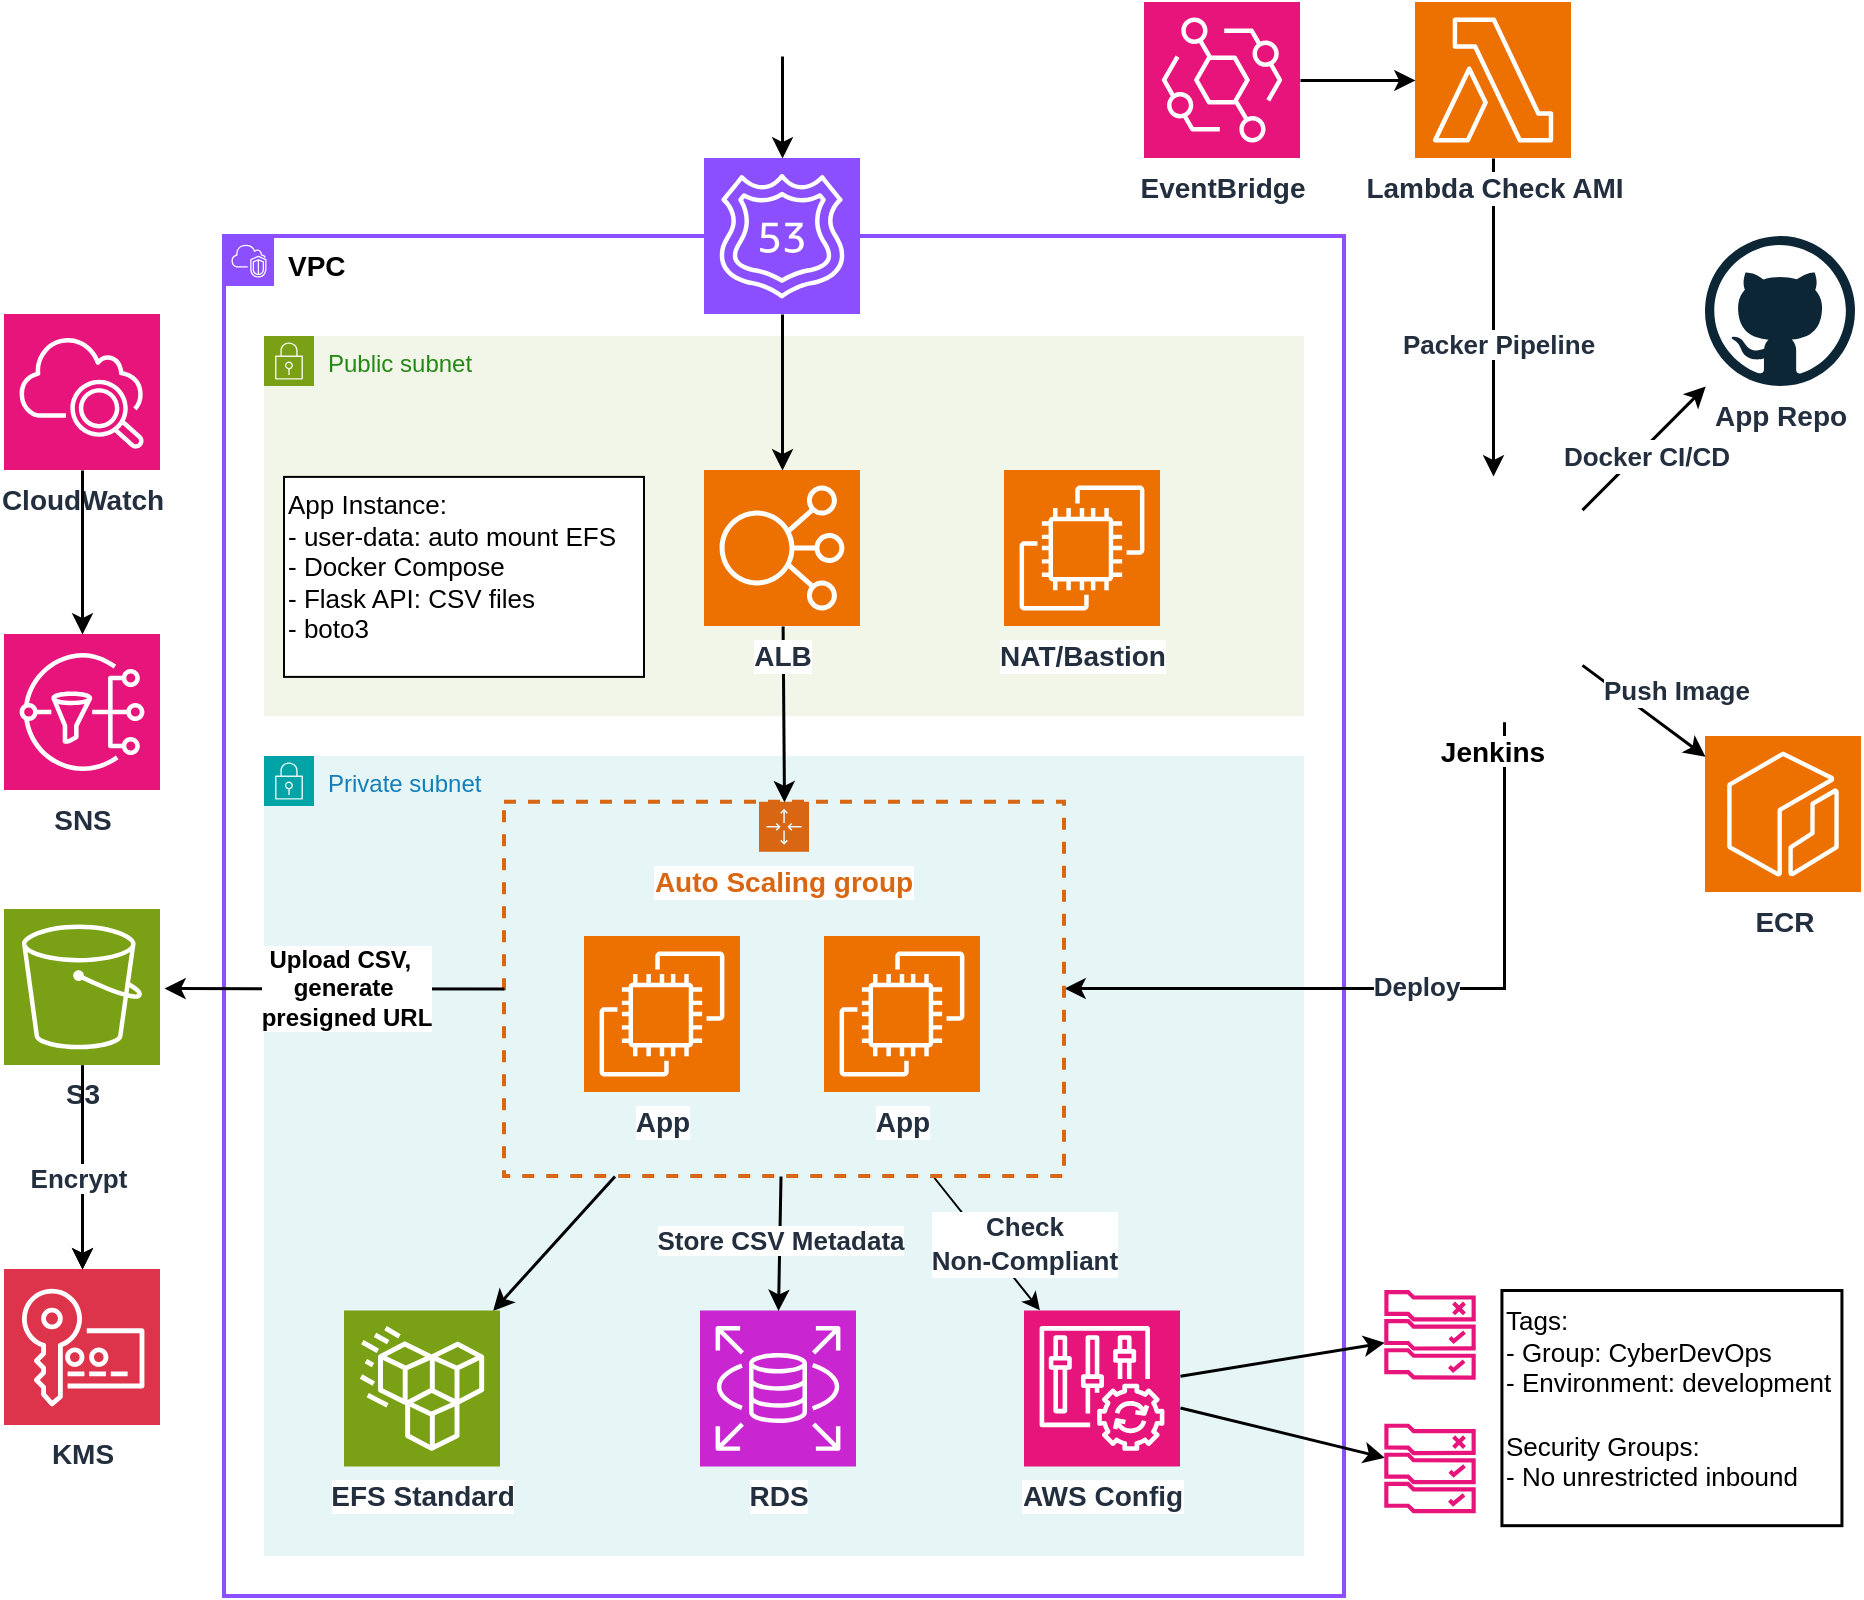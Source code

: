<mxfile pages="2">
    <diagram id="Ht1M8jgEwFfnCIfOTk4-" name="Overall">
        <mxGraphModel dx="1252" dy="995" grid="1" gridSize="10" guides="1" tooltips="1" connect="1" arrows="1" fold="1" page="1" pageScale="1" pageWidth="1169" pageHeight="827" background="none" math="0" shadow="0">
            <root>
                <mxCell id="0"/>
                <mxCell id="1" parent="0"/>
                <mxCell id="mq3SE_XhixBoud5put96-3" value="Public subnet" style="points=[[0,0],[0.25,0],[0.5,0],[0.75,0],[1,0],[1,0.25],[1,0.5],[1,0.75],[1,1],[0.75,1],[0.5,1],[0.25,1],[0,1],[0,0.75],[0,0.5],[0,0.25]];outlineConnect=0;gradientColor=none;html=1;whiteSpace=wrap;fontSize=12;fontStyle=0;container=1;pointerEvents=0;collapsible=0;recursiveResize=0;shape=mxgraph.aws4.group;grIcon=mxgraph.aws4.group_security_group;grStroke=0;strokeColor=#7AA116;fillColor=#F2F6E8;verticalAlign=top;align=left;spacingLeft=30;fontColor=#248814;dashed=0;" parent="1" vertex="1">
                    <mxGeometry x="220" y="250" width="520" height="190" as="geometry"/>
                </mxCell>
                <mxCell id="mq3SE_XhixBoud5put96-2" value="Private subnet" style="points=[[0,0],[0.25,0],[0.5,0],[0.75,0],[1,0],[1,0.25],[1,0.5],[1,0.75],[1,1],[0.75,1],[0.5,1],[0.25,1],[0,1],[0,0.75],[0,0.5],[0,0.25]];outlineConnect=0;gradientColor=none;html=1;whiteSpace=wrap;fontSize=12;fontStyle=0;container=1;pointerEvents=0;collapsible=0;recursiveResize=0;shape=mxgraph.aws4.group;grIcon=mxgraph.aws4.group_security_group;grStroke=0;strokeColor=#00A4A6;fillColor=#E6F6F7;verticalAlign=top;align=left;spacingLeft=30;fontColor=#147EBA;dashed=0;" parent="1" vertex="1">
                    <mxGeometry x="220" y="460" width="520" height="400" as="geometry"/>
                </mxCell>
                <mxCell id="lPzszU0twEAOWUQWt1GQ-1" value="&lt;font color=&quot;#000000&quot; style=&quot;font-size: 14px;&quot;&gt;&lt;b&gt;VPC&lt;/b&gt;&lt;/font&gt;" style="points=[[0,0],[0.25,0],[0.5,0],[0.75,0],[1,0],[1,0.25],[1,0.5],[1,0.75],[1,1],[0.75,1],[0.5,1],[0.25,1],[0,1],[0,0.75],[0,0.5],[0,0.25]];outlineConnect=0;gradientColor=none;html=1;whiteSpace=wrap;fontSize=12;fontStyle=0;container=0;pointerEvents=0;collapsible=0;recursiveResize=0;shape=mxgraph.aws4.group;grIcon=mxgraph.aws4.group_vpc2;strokeColor=#8C4FFF;fillColor=none;verticalAlign=top;align=left;spacingLeft=30;fontColor=#AAB7B8;dashed=0;strokeWidth=2;" parent="1" vertex="1">
                    <mxGeometry x="200" y="200" width="560" height="680" as="geometry"/>
                </mxCell>
                <mxCell id="lPzszU0twEAOWUQWt1GQ-22" value="&lt;b&gt;&lt;font style=&quot;font-size: 14px;&quot;&gt;CloudWatch&lt;/font&gt;&lt;/b&gt;" style="sketch=0;points=[[0,0,0],[0.25,0,0],[0.5,0,0],[0.75,0,0],[1,0,0],[0,1,0],[0.25,1,0],[0.5,1,0],[0.75,1,0],[1,1,0],[0,0.25,0],[0,0.5,0],[0,0.75,0],[1,0.25,0],[1,0.5,0],[1,0.75,0]];points=[[0,0,0],[0.25,0,0],[0.5,0,0],[0.75,0,0],[1,0,0],[0,1,0],[0.25,1,0],[0.5,1,0],[0.75,1,0],[1,1,0],[0,0.25,0],[0,0.5,0],[0,0.75,0],[1,0.25,0],[1,0.5,0],[1,0.75,0]];outlineConnect=0;fontColor=#232F3E;fillColor=#E7157B;strokeColor=#ffffff;dashed=0;verticalLabelPosition=bottom;verticalAlign=top;align=center;html=1;fontSize=12;fontStyle=0;aspect=fixed;shape=mxgraph.aws4.resourceIcon;resIcon=mxgraph.aws4.cloudwatch_2;fontFamily=Helvetica;" parent="1" vertex="1">
                    <mxGeometry x="90" y="239" width="78" height="78" as="geometry"/>
                </mxCell>
                <mxCell id="Khtyj_BIVU3kx0kz_q9r-6" style="edgeStyle=none;rounded=0;orthogonalLoop=1;jettySize=auto;html=1;strokeColor=default;strokeWidth=1.5;align=center;verticalAlign=middle;fontFamily=Helvetica;fontSize=11;fontColor=default;labelBackgroundColor=default;endArrow=classic;entryX=0.5;entryY=0;entryDx=0;entryDy=0;entryPerimeter=0;" parent="1" source="Khtyj_BIVU3kx0kz_q9r-1" target="Khtyj_BIVU3kx0kz_q9r-11" edge="1">
                    <mxGeometry relative="1" as="geometry">
                        <mxPoint x="479" y="370" as="targetPoint"/>
                    </mxGeometry>
                </mxCell>
                <mxCell id="Khtyj_BIVU3kx0kz_q9r-1" value="" style="sketch=0;points=[[0,0,0],[0.25,0,0],[0.5,0,0],[0.75,0,0],[1,0,0],[0,1,0],[0.25,1,0],[0.5,1,0],[0.75,1,0],[1,1,0],[0,0.25,0],[0,0.5,0],[0,0.75,0],[1,0.25,0],[1,0.5,0],[1,0.75,0]];outlineConnect=0;fontColor=#232F3E;fillColor=#8C4FFF;strokeColor=#ffffff;dashed=0;verticalLabelPosition=bottom;verticalAlign=top;align=center;html=1;fontSize=12;fontStyle=0;aspect=fixed;shape=mxgraph.aws4.resourceIcon;resIcon=mxgraph.aws4.route_53;fontFamily=Helvetica;labelBackgroundColor=default;" parent="1" vertex="1">
                    <mxGeometry x="440" y="161" width="78" height="78" as="geometry"/>
                </mxCell>
                <mxCell id="Khtyj_BIVU3kx0kz_q9r-4" style="edgeStyle=none;rounded=0;orthogonalLoop=1;jettySize=auto;html=1;strokeColor=default;align=center;verticalAlign=middle;fontFamily=Helvetica;fontSize=11;fontColor=default;labelBackgroundColor=default;endArrow=classic;entryX=0.5;entryY=0;entryDx=0;entryDy=0;entryPerimeter=0;strokeWidth=1.5;" parent="1" target="Khtyj_BIVU3kx0kz_q9r-1" edge="1">
                    <mxGeometry relative="1" as="geometry">
                        <mxPoint x="479" y="110" as="sourcePoint"/>
                        <mxPoint x="474" y="100" as="targetPoint"/>
                    </mxGeometry>
                </mxCell>
                <mxCell id="Khtyj_BIVU3kx0kz_q9r-18" style="edgeStyle=none;rounded=0;orthogonalLoop=1;jettySize=auto;html=1;entryX=0.5;entryY=0;entryDx=0;entryDy=0;strokeColor=default;strokeWidth=1.5;align=center;verticalAlign=middle;fontFamily=Helvetica;fontSize=14;fontColor=#232F3E;fontStyle=1;labelBackgroundColor=default;endArrow=classic;" parent="1" source="Khtyj_BIVU3kx0kz_q9r-12" target="Khtyj_BIVU3kx0kz_q9r-9" edge="1">
                    <mxGeometry relative="1" as="geometry"/>
                </mxCell>
                <mxCell id="Khtyj_BIVU3kx0kz_q9r-34" value="&lt;font style=&quot;font-size: 13px;&quot;&gt;Packer Pipeline&lt;/font&gt;" style="edgeLabel;html=1;align=center;verticalAlign=middle;resizable=0;points=[];dashed=0;sketch=0;strokeColor=#ffffff;fontFamily=Helvetica;fontSize=12;fontColor=#232F3E;fontStyle=1;labelBackgroundColor=default;fillColor=#ED7100;" parent="Khtyj_BIVU3kx0kz_q9r-18" connectable="0" vertex="1">
                    <mxGeometry x="0.162" y="2" relative="1" as="geometry">
                        <mxPoint as="offset"/>
                    </mxGeometry>
                </mxCell>
                <mxCell id="Khtyj_BIVU3kx0kz_q9r-12" value="&lt;font style=&quot;font-size: 14px;&quot;&gt;&lt;b&gt;Lambda Check AMI&lt;/b&gt;&lt;/font&gt;" style="sketch=0;points=[[0,0,0],[0.25,0,0],[0.5,0,0],[0.75,0,0],[1,0,0],[0,1,0],[0.25,1,0],[0.5,1,0],[0.75,1,0],[1,1,0],[0,0.25,0],[0,0.5,0],[0,0.75,0],[1,0.25,0],[1,0.5,0],[1,0.75,0]];outlineConnect=0;fontColor=#232F3E;fillColor=#ED7100;strokeColor=#ffffff;dashed=0;verticalLabelPosition=bottom;verticalAlign=top;align=center;html=1;fontSize=12;fontStyle=0;aspect=fixed;shape=mxgraph.aws4.resourceIcon;resIcon=mxgraph.aws4.lambda;fontFamily=Helvetica;labelBackgroundColor=default;" parent="1" vertex="1">
                    <mxGeometry x="795.5" y="83" width="78" height="78" as="geometry"/>
                </mxCell>
                <mxCell id="Khtyj_BIVU3kx0kz_q9r-16" value="&lt;font style=&quot;font-size: 14px;&quot;&gt;&lt;b&gt;EventBridge&lt;/b&gt;&lt;/font&gt;" style="sketch=0;points=[[0,0,0],[0.25,0,0],[0.5,0,0],[0.75,0,0],[1,0,0],[0,1,0],[0.25,1,0],[0.5,1,0],[0.75,1,0],[1,1,0],[0,0.25,0],[0,0.5,0],[0,0.75,0],[1,0.25,0],[1,0.5,0],[1,0.75,0]];outlineConnect=0;fontColor=#232F3E;fillColor=#E7157B;strokeColor=#ffffff;dashed=0;verticalLabelPosition=bottom;verticalAlign=top;align=center;html=1;fontSize=12;fontStyle=0;aspect=fixed;shape=mxgraph.aws4.resourceIcon;resIcon=mxgraph.aws4.eventbridge;fontFamily=Helvetica;labelBackgroundColor=default;" parent="1" vertex="1">
                    <mxGeometry x="660" y="83" width="78" height="78" as="geometry"/>
                </mxCell>
                <mxCell id="Khtyj_BIVU3kx0kz_q9r-17" style="edgeStyle=none;rounded=0;orthogonalLoop=1;jettySize=auto;html=1;entryX=0;entryY=0.5;entryDx=0;entryDy=0;entryPerimeter=0;strokeColor=default;strokeWidth=1.5;align=center;verticalAlign=middle;fontFamily=Helvetica;fontSize=14;fontColor=#232F3E;fontStyle=1;labelBackgroundColor=default;endArrow=classic;" parent="1" source="Khtyj_BIVU3kx0kz_q9r-16" target="Khtyj_BIVU3kx0kz_q9r-12" edge="1">
                    <mxGeometry relative="1" as="geometry"/>
                </mxCell>
                <mxCell id="Khtyj_BIVU3kx0kz_q9r-42" style="edgeStyle=orthogonalEdgeStyle;rounded=0;orthogonalLoop=1;jettySize=auto;html=1;strokeColor=default;strokeWidth=1.5;align=center;verticalAlign=middle;fontFamily=Helvetica;fontSize=14;fontColor=#232F3E;fontStyle=1;labelBackgroundColor=default;endArrow=classic;" parent="1" source="Khtyj_BIVU3kx0kz_q9r-9" target="Khtyj_BIVU3kx0kz_q9r-19" edge="1">
                    <mxGeometry relative="1" as="geometry">
                        <Array as="points">
                            <mxPoint x="840" y="576"/>
                        </Array>
                    </mxGeometry>
                </mxCell>
                <mxCell id="Khtyj_BIVU3kx0kz_q9r-43" value="Deploy" style="edgeLabel;html=1;align=center;verticalAlign=middle;resizable=0;points=[];dashed=0;sketch=0;strokeColor=#ffffff;fontFamily=Helvetica;fontSize=13;fontColor=#232F3E;fontStyle=1;labelBackgroundColor=default;fillColor=#ED7100;" parent="Khtyj_BIVU3kx0kz_q9r-42" connectable="0" vertex="1">
                    <mxGeometry x="-0.199" y="-2" relative="1" as="geometry">
                        <mxPoint x="-36" y="1" as="offset"/>
                    </mxGeometry>
                </mxCell>
                <mxCell id="Khtyj_BIVU3kx0kz_q9r-9" value="Jenkins" style="shape=image;verticalLabelPosition=bottom;labelBackgroundColor=default;verticalAlign=top;aspect=fixed;imageAspect=0;image=https://upload.wikimedia.org/wikipedia/commons/thumb/e/e9/Jenkins_logo.svg/1200px-Jenkins_logo.svg.png;fontSize=14;fontStyle=1" parent="1" vertex="1">
                    <mxGeometry x="790" y="320" width="89" height="122.9" as="geometry"/>
                </mxCell>
                <mxCell id="Khtyj_BIVU3kx0kz_q9r-14" value="&lt;font style=&quot;font-size: 14px;&quot;&gt;&lt;b&gt;ECR&lt;/b&gt;&lt;/font&gt;" style="sketch=0;points=[[0,0,0],[0.25,0,0],[0.5,0,0],[0.75,0,0],[1,0,0],[0,1,0],[0.25,1,0],[0.5,1,0],[0.75,1,0],[1,1,0],[0,0.25,0],[0,0.5,0],[0,0.75,0],[1,0.25,0],[1,0.5,0],[1,0.75,0]];outlineConnect=0;fontColor=#232F3E;fillColor=#ED7100;strokeColor=#ffffff;dashed=0;verticalLabelPosition=bottom;verticalAlign=top;align=center;html=1;fontSize=12;fontStyle=0;aspect=fixed;shape=mxgraph.aws4.resourceIcon;resIcon=mxgraph.aws4.ecr;fontFamily=Helvetica;labelBackgroundColor=default;" parent="1" vertex="1">
                    <mxGeometry x="940.5" y="450.0" width="78" height="78" as="geometry"/>
                </mxCell>
                <mxCell id="Khtyj_BIVU3kx0kz_q9r-15" style="edgeStyle=none;rounded=0;orthogonalLoop=1;jettySize=auto;html=1;strokeColor=default;strokeWidth=1.5;align=center;verticalAlign=middle;fontFamily=Helvetica;fontSize=14;fontColor=#232F3E;fontStyle=1;labelBackgroundColor=default;endArrow=classic;" parent="1" source="Khtyj_BIVU3kx0kz_q9r-9" target="Khtyj_BIVU3kx0kz_q9r-14" edge="1">
                    <mxGeometry relative="1" as="geometry"/>
                </mxCell>
                <mxCell id="Khtyj_BIVU3kx0kz_q9r-41" value="&lt;font style=&quot;font-size: 13px;&quot;&gt;Push Image&lt;/font&gt;" style="edgeLabel;html=1;align=center;verticalAlign=middle;resizable=0;points=[];dashed=0;sketch=0;strokeColor=#ffffff;fontFamily=Helvetica;fontSize=14;fontColor=#232F3E;fontStyle=1;labelBackgroundColor=default;fillColor=#ED7100;" parent="Khtyj_BIVU3kx0kz_q9r-15" connectable="0" vertex="1">
                    <mxGeometry x="-0.451" y="2" relative="1" as="geometry">
                        <mxPoint x="29" y="1" as="offset"/>
                    </mxGeometry>
                </mxCell>
                <mxCell id="Khtyj_BIVU3kx0kz_q9r-36" style="edgeStyle=none;rounded=0;orthogonalLoop=1;jettySize=auto;html=1;strokeColor=default;strokeWidth=1.5;align=center;verticalAlign=middle;fontFamily=Helvetica;fontSize=14;fontColor=#232F3E;fontStyle=1;labelBackgroundColor=default;endArrow=classic;" parent="1" source="Khtyj_BIVU3kx0kz_q9r-19" target="Khtyj_BIVU3kx0kz_q9r-35" edge="1">
                    <mxGeometry relative="1" as="geometry"/>
                </mxCell>
                <mxCell id="muPX8e16Yk-2uvlEu1JS-8" style="rounded=0;orthogonalLoop=1;jettySize=auto;html=1;" parent="1" source="Khtyj_BIVU3kx0kz_q9r-19" target="muPX8e16Yk-2uvlEu1JS-4" edge="1">
                    <mxGeometry relative="1" as="geometry"/>
                </mxCell>
                <mxCell id="muPX8e16Yk-2uvlEu1JS-9" value="&lt;font style=&quot;color: rgb(35, 47, 62); font-weight: 700; font-size: 13px;&quot;&gt;Check&lt;/font&gt;&lt;div style=&quot;color: rgb(35, 47, 62); font-size: 14px; font-weight: 700;&quot;&gt;&lt;font style=&quot;font-size: 13px;&quot;&gt;Non-Compliant&lt;/font&gt;&lt;/div&gt;" style="edgeLabel;html=1;align=center;verticalAlign=middle;resizable=0;points=[];" parent="muPX8e16Yk-2uvlEu1JS-8" connectable="0" vertex="1">
                    <mxGeometry x="-0.042" y="-2" relative="1" as="geometry">
                        <mxPoint x="21" as="offset"/>
                    </mxGeometry>
                </mxCell>
                <mxCell id="Khtyj_BIVU3kx0kz_q9r-19" value="&lt;font style=&quot;font-size: 14px;&quot;&gt;&lt;b&gt;Auto Scaling group&lt;/b&gt;&lt;/font&gt;" style="points=[[0,0],[0.25,0],[0.5,0],[0.75,0],[1,0],[1,0.25],[1,0.5],[1,0.75],[1,1],[0.75,1],[0.5,1],[0.25,1],[0,1],[0,0.75],[0,0.5],[0,0.25]];outlineConnect=0;gradientColor=none;html=1;whiteSpace=wrap;fontSize=12;fontStyle=0;container=1;pointerEvents=0;collapsible=0;recursiveResize=0;shape=mxgraph.aws4.groupCenter;grIcon=mxgraph.aws4.group_auto_scaling_group;grStroke=1;strokeColor=#D86613;fillColor=none;verticalAlign=top;align=center;fontColor=#D86613;dashed=1;spacingTop=25;sketch=0;fontFamily=Helvetica;labelBackgroundColor=default;strokeWidth=2;" parent="1" vertex="1">
                    <mxGeometry x="340" y="482.9" width="280" height="187.1" as="geometry"/>
                </mxCell>
                <mxCell id="Khtyj_BIVU3kx0kz_q9r-20" value="&lt;font style=&quot;font-size: 14px;&quot;&gt;&lt;b&gt;App&lt;/b&gt;&lt;/font&gt;" style="sketch=0;points=[[0,0,0],[0.25,0,0],[0.5,0,0],[0.75,0,0],[1,0,0],[0,1,0],[0.25,1,0],[0.5,1,0],[0.75,1,0],[1,1,0],[0,0.25,0],[0,0.5,0],[0,0.75,0],[1,0.25,0],[1,0.5,0],[1,0.75,0]];outlineConnect=0;fontColor=#232F3E;fillColor=#ED7100;strokeColor=#ffffff;dashed=0;verticalLabelPosition=bottom;verticalAlign=top;align=center;html=1;fontSize=12;fontStyle=0;aspect=fixed;shape=mxgraph.aws4.resourceIcon;resIcon=mxgraph.aws4.ec2;fontFamily=Helvetica;labelBackgroundColor=default;" parent="Khtyj_BIVU3kx0kz_q9r-19" vertex="1">
                    <mxGeometry x="40" y="67.1" width="78" height="78" as="geometry"/>
                </mxCell>
                <mxCell id="Khtyj_BIVU3kx0kz_q9r-22" value="&lt;font style=&quot;font-size: 14px;&quot;&gt;&lt;b&gt;App&lt;/b&gt;&lt;/font&gt;" style="sketch=0;points=[[0,0,0],[0.25,0,0],[0.5,0,0],[0.75,0,0],[1,0,0],[0,1,0],[0.25,1,0],[0.5,1,0],[0.75,1,0],[1,1,0],[0,0.25,0],[0,0.5,0],[0,0.75,0],[1,0.25,0],[1,0.5,0],[1,0.75,0]];outlineConnect=0;fontColor=#232F3E;fillColor=#ED7100;strokeColor=#ffffff;dashed=0;verticalLabelPosition=bottom;verticalAlign=top;align=center;html=1;fontSize=12;fontStyle=0;aspect=fixed;shape=mxgraph.aws4.resourceIcon;resIcon=mxgraph.aws4.ec2;fontFamily=Helvetica;labelBackgroundColor=default;" parent="Khtyj_BIVU3kx0kz_q9r-19" vertex="1">
                    <mxGeometry x="160" y="67.1" width="78" height="78" as="geometry"/>
                </mxCell>
                <mxCell id="Khtyj_BIVU3kx0kz_q9r-23" style="edgeStyle=none;rounded=0;orthogonalLoop=1;jettySize=auto;html=1;entryX=0.5;entryY=0;entryDx=0;entryDy=0;strokeColor=default;strokeWidth=1.5;align=center;verticalAlign=middle;fontFamily=Helvetica;fontSize=14;fontColor=#232F3E;fontStyle=1;labelBackgroundColor=default;endArrow=classic;" parent="1" source="Khtyj_BIVU3kx0kz_q9r-11" target="Khtyj_BIVU3kx0kz_q9r-19" edge="1">
                    <mxGeometry relative="1" as="geometry">
                        <mxPoint x="480" y="460.0" as="targetPoint"/>
                    </mxGeometry>
                </mxCell>
                <mxCell id="Khtyj_BIVU3kx0kz_q9r-11" value="&lt;font style=&quot;font-size: 14px;&quot;&gt;&lt;span style=&quot;font-size: 14px;&quot;&gt;ALB&lt;/span&gt;&lt;/font&gt;" style="sketch=0;points=[[0,0,0],[0.25,0,0],[0.5,0,0],[0.75,0,0],[1,0,0],[0,1,0],[0.25,1,0],[0.5,1,0],[0.75,1,0],[1,1,0],[0,0.25,0],[0,0.5,0],[0,0.75,0],[1,0.25,0],[1,0.5,0],[1,0.75,0]];outlineConnect=0;fontColor=#232F3E;fillColor=#ED7100;strokeColor=#ffffff;dashed=0;verticalLabelPosition=bottom;verticalAlign=top;align=center;html=1;fontSize=14;fontStyle=1;aspect=fixed;shape=mxgraph.aws4.resourceIcon;resIcon=mxgraph.aws4.elastic_load_balancing;fontFamily=Helvetica;labelBackgroundColor=default;" parent="1" vertex="1">
                    <mxGeometry x="440" y="317" width="78" height="78" as="geometry"/>
                </mxCell>
                <mxCell id="Khtyj_BIVU3kx0kz_q9r-24" value="&lt;font style=&quot;font-size: 14px;&quot;&gt;&lt;b&gt;RDS&lt;/b&gt;&lt;/font&gt;" style="sketch=0;points=[[0,0,0],[0.25,0,0],[0.5,0,0],[0.75,0,0],[1,0,0],[0,1,0],[0.25,1,0],[0.5,1,0],[0.75,1,0],[1,1,0],[0,0.25,0],[0,0.5,0],[0,0.75,0],[1,0.25,0],[1,0.5,0],[1,0.75,0]];outlineConnect=0;fontColor=#232F3E;fillColor=#C925D1;strokeColor=#ffffff;dashed=0;verticalLabelPosition=bottom;verticalAlign=top;align=center;html=1;fontSize=12;fontStyle=0;aspect=fixed;shape=mxgraph.aws4.resourceIcon;resIcon=mxgraph.aws4.rds;fontFamily=Helvetica;labelBackgroundColor=default;" parent="1" vertex="1">
                    <mxGeometry x="438" y="737.23" width="78" height="78" as="geometry"/>
                </mxCell>
                <mxCell id="Khtyj_BIVU3kx0kz_q9r-25" style="edgeStyle=none;rounded=0;orthogonalLoop=1;jettySize=auto;html=1;entryX=0.5;entryY=0;entryDx=0;entryDy=0;entryPerimeter=0;strokeColor=default;strokeWidth=1.5;align=center;verticalAlign=middle;fontFamily=Helvetica;fontSize=14;fontColor=#232F3E;fontStyle=1;labelBackgroundColor=default;endArrow=classic;" parent="1" source="Khtyj_BIVU3kx0kz_q9r-19" target="Khtyj_BIVU3kx0kz_q9r-24" edge="1">
                    <mxGeometry relative="1" as="geometry"/>
                </mxCell>
                <mxCell id="Khtyj_BIVU3kx0kz_q9r-33" value="Store CSV Metadata" style="edgeLabel;html=1;align=center;verticalAlign=middle;resizable=0;points=[];dashed=0;sketch=0;strokeColor=#ffffff;fontFamily=Helvetica;fontSize=13;fontColor=#232F3E;fontStyle=1;labelBackgroundColor=default;fillColor=#ED7100;" parent="Khtyj_BIVU3kx0kz_q9r-25" connectable="0" vertex="1">
                    <mxGeometry x="-0.044" relative="1" as="geometry">
                        <mxPoint as="offset"/>
                    </mxGeometry>
                </mxCell>
                <mxCell id="Khtyj_BIVU3kx0kz_q9r-29" value="" style="edgeStyle=none;rounded=0;orthogonalLoop=1;jettySize=auto;html=1;strokeColor=default;strokeWidth=1.5;align=center;verticalAlign=middle;fontFamily=Helvetica;fontSize=14;fontColor=#232F3E;fontStyle=1;labelBackgroundColor=default;endArrow=classic;" parent="1" source="Khtyj_BIVU3kx0kz_q9r-26" target="Khtyj_BIVU3kx0kz_q9r-27" edge="1">
                    <mxGeometry relative="1" as="geometry"/>
                </mxCell>
                <mxCell id="Khtyj_BIVU3kx0kz_q9r-27" value="&lt;font style=&quot;font-size: 14px;&quot;&gt;&lt;b&gt;KMS&lt;/b&gt;&lt;/font&gt;" style="sketch=0;points=[[0,0,0],[0.25,0,0],[0.5,0,0],[0.75,0,0],[1,0,0],[0,1,0],[0.25,1,0],[0.5,1,0],[0.75,1,0],[1,1,0],[0,0.25,0],[0,0.5,0],[0,0.75,0],[1,0.25,0],[1,0.5,0],[1,0.75,0]];outlineConnect=0;fontColor=#232F3E;fillColor=#DD344C;strokeColor=#ffffff;dashed=0;verticalLabelPosition=bottom;verticalAlign=top;align=center;html=1;fontSize=12;fontStyle=0;aspect=fixed;shape=mxgraph.aws4.resourceIcon;resIcon=mxgraph.aws4.key_management_service;fontFamily=Helvetica;labelBackgroundColor=default;" parent="1" vertex="1">
                    <mxGeometry x="90" y="716.45" width="78" height="78" as="geometry"/>
                </mxCell>
                <mxCell id="Khtyj_BIVU3kx0kz_q9r-26" value="&lt;font style=&quot;font-size: 14px;&quot;&gt;&lt;b&gt;S3&lt;/b&gt;&lt;/font&gt;" style="sketch=0;points=[[0,0,0],[0.25,0,0],[0.5,0,0],[0.75,0,0],[1,0,0],[0,1,0],[0.25,1,0],[0.5,1,0],[0.75,1,0],[1,1,0],[0,0.25,0],[0,0.5,0],[0,0.75,0],[1,0.25,0],[1,0.5,0],[1,0.75,0]];outlineConnect=0;fontColor=#232F3E;fillColor=#7AA116;strokeColor=#ffffff;dashed=0;verticalLabelPosition=bottom;verticalAlign=top;align=center;html=1;fontSize=12;fontStyle=0;aspect=fixed;shape=mxgraph.aws4.resourceIcon;resIcon=mxgraph.aws4.s3;fontFamily=Helvetica;labelBackgroundColor=default;" parent="1" vertex="1">
                    <mxGeometry x="90" y="536.45" width="78" height="78" as="geometry"/>
                </mxCell>
                <mxCell id="Khtyj_BIVU3kx0kz_q9r-28" style="edgeStyle=none;rounded=0;orthogonalLoop=1;jettySize=auto;html=1;entryX=0.5;entryY=0;entryDx=0;entryDy=0;entryPerimeter=0;strokeColor=default;strokeWidth=1.5;align=center;verticalAlign=middle;fontFamily=Helvetica;fontSize=14;fontColor=#232F3E;fontStyle=1;labelBackgroundColor=default;endArrow=classic;" parent="1" source="Khtyj_BIVU3kx0kz_q9r-26" target="Khtyj_BIVU3kx0kz_q9r-27" edge="1">
                    <mxGeometry relative="1" as="geometry"/>
                </mxCell>
                <mxCell id="Khtyj_BIVU3kx0kz_q9r-32" value="Encrypt" style="edgeLabel;html=1;align=center;verticalAlign=middle;resizable=0;points=[];dashed=0;sketch=0;strokeColor=#ffffff;fontFamily=Helvetica;fontSize=13;fontColor=#232F3E;fontStyle=1;labelBackgroundColor=default;fillColor=#ED7100;" parent="Khtyj_BIVU3kx0kz_q9r-28" connectable="0" vertex="1">
                    <mxGeometry x="-0.043" y="-2" relative="1" as="geometry">
                        <mxPoint y="7" as="offset"/>
                    </mxGeometry>
                </mxCell>
                <mxCell id="Khtyj_BIVU3kx0kz_q9r-30" value="&lt;font style=&quot;font-size: 14px;&quot;&gt;&lt;b&gt;SNS&lt;/b&gt;&lt;/font&gt;" style="sketch=0;points=[[0,0,0],[0.25,0,0],[0.5,0,0],[0.75,0,0],[1,0,0],[0,1,0],[0.25,1,0],[0.5,1,0],[0.75,1,0],[1,1,0],[0,0.25,0],[0,0.5,0],[0,0.75,0],[1,0.25,0],[1,0.5,0],[1,0.75,0]];outlineConnect=0;fontColor=#232F3E;fillColor=#E7157B;strokeColor=#ffffff;dashed=0;verticalLabelPosition=bottom;verticalAlign=top;align=center;html=1;fontSize=12;fontStyle=0;aspect=fixed;shape=mxgraph.aws4.resourceIcon;resIcon=mxgraph.aws4.sns;fontFamily=Helvetica;labelBackgroundColor=default;" parent="1" vertex="1">
                    <mxGeometry x="90" y="399" width="78" height="78" as="geometry"/>
                </mxCell>
                <mxCell id="Khtyj_BIVU3kx0kz_q9r-31" style="edgeStyle=none;rounded=0;orthogonalLoop=1;jettySize=auto;html=1;entryX=0.5;entryY=0;entryDx=0;entryDy=0;entryPerimeter=0;strokeColor=default;strokeWidth=1.5;align=center;verticalAlign=middle;fontFamily=Helvetica;fontSize=14;fontColor=#232F3E;fontStyle=1;labelBackgroundColor=default;endArrow=classic;" parent="1" source="lPzszU0twEAOWUQWt1GQ-22" target="Khtyj_BIVU3kx0kz_q9r-30" edge="1">
                    <mxGeometry relative="1" as="geometry"/>
                </mxCell>
                <mxCell id="Khtyj_BIVU3kx0kz_q9r-35" value="&lt;font style=&quot;font-size: 14px;&quot;&gt;&lt;b&gt;EFS Standard&lt;/b&gt;&lt;/font&gt;" style="sketch=0;points=[[0,0,0],[0.25,0,0],[0.5,0,0],[0.75,0,0],[1,0,0],[0,1,0],[0.25,1,0],[0.5,1,0],[0.75,1,0],[1,1,0],[0,0.25,0],[0,0.5,0],[0,0.75,0],[1,0.25,0],[1,0.5,0],[1,0.75,0]];outlineConnect=0;fontColor=#232F3E;fillColor=#7AA116;strokeColor=#ffffff;dashed=0;verticalLabelPosition=bottom;verticalAlign=top;align=center;html=1;fontSize=12;fontStyle=0;aspect=fixed;shape=mxgraph.aws4.resourceIcon;resIcon=mxgraph.aws4.efs_standard;fontFamily=Helvetica;labelBackgroundColor=default;" parent="1" vertex="1">
                    <mxGeometry x="260" y="737.23" width="78" height="78" as="geometry"/>
                </mxCell>
                <mxCell id="Khtyj_BIVU3kx0kz_q9r-38" value="App Repo" style="dashed=0;outlineConnect=0;html=1;align=center;labelPosition=center;verticalLabelPosition=bottom;verticalAlign=top;shape=mxgraph.weblogos.github;sketch=0;strokeColor=#ffffff;fontFamily=Helvetica;fontSize=14;fontColor=#232F3E;fontStyle=1;labelBackgroundColor=default;fillColor=#ED7100;" parent="1" vertex="1">
                    <mxGeometry x="940.5" y="200" width="75" height="75" as="geometry"/>
                </mxCell>
                <mxCell id="Khtyj_BIVU3kx0kz_q9r-39" style="edgeStyle=none;rounded=0;orthogonalLoop=1;jettySize=auto;html=1;strokeColor=default;strokeWidth=1.5;align=center;verticalAlign=middle;fontFamily=Helvetica;fontSize=14;fontColor=#232F3E;fontStyle=1;labelBackgroundColor=default;endArrow=classic;" parent="1" source="Khtyj_BIVU3kx0kz_q9r-9" target="Khtyj_BIVU3kx0kz_q9r-38" edge="1">
                    <mxGeometry relative="1" as="geometry">
                        <mxPoint x="1010" y="350" as="targetPoint"/>
                    </mxGeometry>
                </mxCell>
                <mxCell id="Khtyj_BIVU3kx0kz_q9r-40" value="&lt;font style=&quot;font-size: 13px;&quot;&gt;Docker CI/CD&lt;/font&gt;" style="edgeLabel;html=1;align=center;verticalAlign=middle;resizable=0;points=[];dashed=0;sketch=0;strokeColor=#ffffff;fontFamily=Helvetica;fontSize=14;fontColor=#232F3E;fontStyle=1;labelBackgroundColor=default;fillColor=#ED7100;" parent="Khtyj_BIVU3kx0kz_q9r-39" connectable="0" vertex="1">
                    <mxGeometry x="-0.209" y="1" relative="1" as="geometry">
                        <mxPoint x="8" y="-2" as="offset"/>
                    </mxGeometry>
                </mxCell>
                <mxCell id="Khtyj_BIVU3kx0kz_q9r-56" value="App Instance:&lt;div&gt;- user-data: auto mount EFS&lt;br&gt;&lt;div&gt;- Docker Compose&lt;br&gt;&lt;/div&gt;&lt;/div&gt;&lt;div&gt;- Flask API: CSV files&lt;/div&gt;&lt;div&gt;- boto3&lt;/div&gt;" style="rounded=0;whiteSpace=wrap;html=1;dashed=0;sketch=0;align=left;verticalAlign=top;fontFamily=Helvetica;fontSize=13;fontStyle=0;labelBackgroundColor=default;" parent="1" vertex="1">
                    <mxGeometry x="230" y="320.45" width="180" height="100" as="geometry"/>
                </mxCell>
                <mxCell id="mq3SE_XhixBoud5put96-1" value="&lt;font style=&quot;font-size: 14px;&quot;&gt;&lt;b&gt;NAT/Bastion&lt;/b&gt;&lt;/font&gt;" style="sketch=0;points=[[0,0,0],[0.25,0,0],[0.5,0,0],[0.75,0,0],[1,0,0],[0,1,0],[0.25,1,0],[0.5,1,0],[0.75,1,0],[1,1,0],[0,0.25,0],[0,0.5,0],[0,0.75,0],[1,0.25,0],[1,0.5,0],[1,0.75,0]];outlineConnect=0;fontColor=#232F3E;fillColor=#ED7100;strokeColor=#ffffff;dashed=0;verticalLabelPosition=bottom;verticalAlign=top;align=center;html=1;fontSize=12;fontStyle=0;aspect=fixed;shape=mxgraph.aws4.resourceIcon;resIcon=mxgraph.aws4.ec2;fontFamily=Helvetica;labelBackgroundColor=default;" parent="1" vertex="1">
                    <mxGeometry x="590" y="317" width="78" height="78" as="geometry"/>
                </mxCell>
                <mxCell id="mq3SE_XhixBoud5put96-5" value="" style="edgeStyle=none;rounded=0;orthogonalLoop=1;jettySize=auto;html=1;strokeColor=default;strokeWidth=1.5;align=center;verticalAlign=middle;fontFamily=Helvetica;fontSize=14;fontColor=#232F3E;fontStyle=1;labelBackgroundColor=default;endArrow=classic;" parent="1" source="Khtyj_BIVU3kx0kz_q9r-19" edge="1">
                    <mxGeometry relative="1" as="geometry">
                        <mxPoint x="340" y="576" as="sourcePoint"/>
                        <mxPoint x="170" y="576" as="targetPoint"/>
                    </mxGeometry>
                </mxCell>
                <mxCell id="35aAqVW_dZEO3w4HAL-x-1" value="&lt;font style=&quot;font-size: 12px;&quot;&gt;&lt;b&gt;Upload CSV,&amp;nbsp;&amp;nbsp;&lt;/b&gt;&lt;/font&gt;&lt;div style=&quot;font-size: 12px;&quot;&gt;&lt;font style=&quot;font-size: 12px;&quot;&gt;&lt;b&gt;generate&amp;nbsp;&lt;/b&gt;&lt;/font&gt;&lt;/div&gt;&lt;div style=&quot;font-size: 12px;&quot;&gt;&lt;font style=&quot;font-size: 12px;&quot;&gt;&lt;b&gt;presigned URL&lt;/b&gt;&lt;/font&gt;&lt;/div&gt;" style="edgeLabel;html=1;align=center;verticalAlign=middle;resizable=0;points=[];" parent="mq3SE_XhixBoud5put96-5" connectable="0" vertex="1">
                    <mxGeometry x="0.3" y="2" relative="1" as="geometry">
                        <mxPoint x="31" y="-2" as="offset"/>
                    </mxGeometry>
                </mxCell>
                <mxCell id="muPX8e16Yk-2uvlEu1JS-2" style="edgeStyle=none;rounded=0;orthogonalLoop=1;jettySize=auto;html=1;strokeColor=default;strokeWidth=1.5;align=center;verticalAlign=middle;fontFamily=Helvetica;fontSize=14;fontColor=#232F3E;fontStyle=1;labelBackgroundColor=default;endArrow=classic;" parent="1" source="muPX8e16Yk-2uvlEu1JS-4" target="muPX8e16Yk-2uvlEu1JS-5" edge="1">
                    <mxGeometry relative="1" as="geometry"/>
                </mxCell>
                <mxCell id="muPX8e16Yk-2uvlEu1JS-3" style="edgeStyle=none;rounded=0;orthogonalLoop=1;jettySize=auto;html=1;strokeColor=default;strokeWidth=1.5;align=center;verticalAlign=middle;fontFamily=Helvetica;fontSize=14;fontColor=#232F3E;fontStyle=1;labelBackgroundColor=default;endArrow=classic;" parent="1" source="muPX8e16Yk-2uvlEu1JS-4" target="muPX8e16Yk-2uvlEu1JS-6" edge="1">
                    <mxGeometry relative="1" as="geometry"/>
                </mxCell>
                <mxCell id="muPX8e16Yk-2uvlEu1JS-4" value="&lt;font style=&quot;font-size: 14px;&quot;&gt;&lt;b&gt;AWS Config&lt;/b&gt;&lt;/font&gt;" style="sketch=0;points=[[0,0,0],[0.25,0,0],[0.5,0,0],[0.75,0,0],[1,0,0],[0,1,0],[0.25,1,0],[0.5,1,0],[0.75,1,0],[1,1,0],[0,0.25,0],[0,0.5,0],[0,0.75,0],[1,0.25,0],[1,0.5,0],[1,0.75,0]];points=[[0,0,0],[0.25,0,0],[0.5,0,0],[0.75,0,0],[1,0,0],[0,1,0],[0.25,1,0],[0.5,1,0],[0.75,1,0],[1,1,0],[0,0.25,0],[0,0.5,0],[0,0.75,0],[1,0.25,0],[1,0.5,0],[1,0.75,0]];outlineConnect=0;fontColor=#232F3E;fillColor=#E7157B;strokeColor=#ffffff;dashed=0;verticalLabelPosition=bottom;verticalAlign=top;align=center;html=1;fontSize=12;fontStyle=0;aspect=fixed;shape=mxgraph.aws4.resourceIcon;resIcon=mxgraph.aws4.config;fontFamily=Helvetica;labelBackgroundColor=default;" parent="1" vertex="1">
                    <mxGeometry x="600" y="737.23" width="78" height="78" as="geometry"/>
                </mxCell>
                <mxCell id="muPX8e16Yk-2uvlEu1JS-5" value="" style="sketch=0;outlineConnect=0;fontColor=#232F3E;gradientColor=none;fillColor=#E7157B;strokeColor=none;dashed=0;verticalLabelPosition=bottom;verticalAlign=top;align=center;html=1;fontSize=12;fontStyle=0;aspect=fixed;pointerEvents=1;shape=mxgraph.aws4.rule_2;fontFamily=Helvetica;labelBackgroundColor=default;" parent="1" vertex="1">
                    <mxGeometry x="780" y="727" width="46" height="44.82" as="geometry"/>
                </mxCell>
                <mxCell id="muPX8e16Yk-2uvlEu1JS-6" value="" style="sketch=0;outlineConnect=0;fontColor=#232F3E;gradientColor=none;fillColor=#E7157B;strokeColor=none;dashed=0;verticalLabelPosition=bottom;verticalAlign=top;align=center;html=1;fontSize=12;fontStyle=0;aspect=fixed;pointerEvents=1;shape=mxgraph.aws4.rule_2;fontFamily=Helvetica;labelBackgroundColor=default;" parent="1" vertex="1">
                    <mxGeometry x="780" y="793.82" width="46" height="44.82" as="geometry"/>
                </mxCell>
                <mxCell id="muPX8e16Yk-2uvlEu1JS-7" value="&lt;font style=&quot;font-weight: normal; font-size: 13px;&quot;&gt;Tags:&lt;/font&gt;&lt;div style=&quot;font-size: 13px;&quot;&gt;&lt;div&gt;&lt;span style=&quot;font-weight: normal;&quot;&gt;- Group: CyberDevOps&lt;/span&gt;&lt;/div&gt;&lt;div&gt;&lt;span style=&quot;font-weight: normal;&quot;&gt;- Environment: development&lt;/span&gt;&lt;/div&gt;&lt;div&gt;&lt;span style=&quot;font-weight: normal;&quot;&gt;&lt;br&gt;&lt;/span&gt;&lt;/div&gt;&lt;div&gt;&lt;span style=&quot;font-weight: normal;&quot;&gt;Security Groups:&lt;/span&gt;&lt;/div&gt;&lt;div&gt;&lt;span style=&quot;font-weight: normal;&quot;&gt;- No unrestricted inbound&lt;/span&gt;&lt;/div&gt;&lt;/div&gt;" style="rounded=0;whiteSpace=wrap;html=1;dashed=0;sketch=0;align=left;verticalAlign=top;fontFamily=Helvetica;fontSize=14;fontStyle=1;labelBackgroundColor=default;strokeWidth=1.5;" parent="1" vertex="1">
                    <mxGeometry x="838.72" y="727" width="170" height="117.59" as="geometry"/>
                </mxCell>
            </root>
        </mxGraphModel>
    </diagram>
    <diagram id="Z3tuoZU9I4oKbicv695g" name="Build Base AMI Flow">
        <mxGraphModel dx="939" dy="746" grid="1" gridSize="10" guides="1" tooltips="1" connect="1" arrows="1" fold="1" page="1" pageScale="1" pageWidth="850" pageHeight="1100" math="0" shadow="0">
            <root>
                <mxCell id="0"/>
                <mxCell id="1" parent="0"/>
                <mxCell id="H3Cvv4SpYX2g76jmRnpe-5" value="" style="rounded=0;whiteSpace=wrap;html=1;align=right;verticalAlign=bottom;fontFamily=Helvetica;fontSize=14;fontColor=default;fontStyle=0;labelBackgroundColor=default;fillColor=none;gradientColor=none;labelPosition=left;verticalLabelPosition=top;strokeWidth=2;" parent="1" vertex="1">
                    <mxGeometry x="700" y="160" width="470" height="600" as="geometry"/>
                </mxCell>
                <mxCell id="uxfbm7J4ESUXp81vvgen-35" style="edgeStyle=none;rounded=0;orthogonalLoop=1;jettySize=auto;html=1;strokeColor=default;align=center;verticalAlign=middle;fontFamily=Helvetica;fontSize=14;fontColor=default;fontStyle=0;labelBackgroundColor=default;endArrow=classic;" parent="1" source="uxfbm7J4ESUXp81vvgen-1" target="uxfbm7J4ESUXp81vvgen-34" edge="1">
                    <mxGeometry relative="1" as="geometry"/>
                </mxCell>
                <mxCell id="uxfbm7J4ESUXp81vvgen-36" value="Compare,&lt;div&gt;set new id&lt;/div&gt;" style="edgeLabel;html=1;align=center;verticalAlign=middle;resizable=0;points=[];rounded=0;fontFamily=Helvetica;fontSize=14;fontColor=default;fontStyle=0;labelBackgroundColor=default;fillColor=none;gradientColor=none;" parent="uxfbm7J4ESUXp81vvgen-35" connectable="0" vertex="1">
                    <mxGeometry x="-0.056" y="2" relative="1" as="geometry">
                        <mxPoint as="offset"/>
                    </mxGeometry>
                </mxCell>
                <mxCell id="uxfbm7J4ESUXp81vvgen-37" style="edgeStyle=none;rounded=0;orthogonalLoop=1;jettySize=auto;html=1;entryX=0.5;entryY=0;entryDx=0;entryDy=0;strokeColor=default;align=center;verticalAlign=middle;fontFamily=Helvetica;fontSize=14;fontColor=default;fontStyle=0;labelBackgroundColor=default;endArrow=classic;" parent="1" source="uxfbm7J4ESUXp81vvgen-1" target="uxfbm7J4ESUXp81vvgen-3" edge="1">
                    <mxGeometry relative="1" as="geometry"/>
                </mxCell>
                <mxCell id="uxfbm7J4ESUXp81vvgen-38" value="4. Trigger&lt;div&gt;if diffrenent&lt;/div&gt;" style="edgeLabel;html=1;align=center;verticalAlign=middle;resizable=0;points=[];rounded=0;fontFamily=Helvetica;fontSize=14;fontColor=default;fontStyle=0;labelBackgroundColor=default;fillColor=none;gradientColor=none;" parent="uxfbm7J4ESUXp81vvgen-37" connectable="0" vertex="1">
                    <mxGeometry x="-0.078" y="1" relative="1" as="geometry">
                        <mxPoint x="-1" y="16" as="offset"/>
                    </mxGeometry>
                </mxCell>
                <mxCell id="uxfbm7J4ESUXp81vvgen-1" value="&lt;font style=&quot;font-size: 14px;&quot;&gt;&lt;b&gt;Lambda Check AMI&lt;/b&gt;&lt;/font&gt;" style="sketch=0;points=[[0,0,0],[0.25,0,0],[0.5,0,0],[0.75,0,0],[1,0,0],[0,1,0],[0.25,1,0],[0.5,1,0],[0.75,1,0],[1,1,0],[0,0.25,0],[0,0.5,0],[0,0.75,0],[1,0.25,0],[1,0.5,0],[1,0.75,0]];outlineConnect=0;fontColor=#232F3E;fillColor=#ED7100;strokeColor=#ffffff;dashed=0;verticalLabelPosition=bottom;verticalAlign=top;align=center;html=1;fontSize=12;fontStyle=0;aspect=fixed;shape=mxgraph.aws4.resourceIcon;resIcon=mxgraph.aws4.lambda;fontFamily=Helvetica;labelBackgroundColor=default;" parent="1" vertex="1">
                    <mxGeometry x="750" y="400" width="78" height="78" as="geometry"/>
                </mxCell>
                <mxCell id="uxfbm7J4ESUXp81vvgen-2" value="&lt;font style=&quot;font-size: 14px;&quot;&gt;&lt;b&gt;EventBridge&lt;/b&gt;&lt;/font&gt;" style="sketch=0;points=[[0,0,0],[0.25,0,0],[0.5,0,0],[0.75,0,0],[1,0,0],[0,1,0],[0.25,1,0],[0.5,1,0],[0.75,1,0],[1,1,0],[0,0.25,0],[0,0.5,0],[0,0.75,0],[1,0.25,0],[1,0.5,0],[1,0.75,0]];outlineConnect=0;fontColor=#232F3E;fillColor=#E7157B;strokeColor=#ffffff;dashed=0;verticalLabelPosition=bottom;verticalAlign=top;align=center;html=1;fontSize=12;fontStyle=0;aspect=fixed;shape=mxgraph.aws4.resourceIcon;resIcon=mxgraph.aws4.eventbridge;fontFamily=Helvetica;labelBackgroundColor=default;" parent="1" vertex="1">
                    <mxGeometry x="750" y="200" width="78" height="78" as="geometry"/>
                </mxCell>
                <mxCell id="uxfbm7J4ESUXp81vvgen-3" value="Jenkins" style="shape=image;verticalLabelPosition=bottom;labelBackgroundColor=default;verticalAlign=top;aspect=fixed;imageAspect=0;image=https://upload.wikimedia.org/wikipedia/commons/thumb/e/e9/Jenkins_logo.svg/1200px-Jenkins_logo.svg.png;fontSize=14;fontStyle=1" parent="1" vertex="1">
                    <mxGeometry x="744.5" y="578.55" width="89" height="122.9" as="geometry"/>
                </mxCell>
                <mxCell id="uxfbm7J4ESUXp81vvgen-11" style="rounded=0;orthogonalLoop=1;jettySize=auto;html=1;exitX=0.5;exitY=0.875;exitDx=0;exitDy=0;exitPerimeter=0;" parent="1" source="uxfbm7J4ESUXp81vvgen-10" target="uxfbm7J4ESUXp81vvgen-17" edge="1">
                    <mxGeometry relative="1" as="geometry">
                        <mxPoint x="350" y="430" as="targetPoint"/>
                    </mxGeometry>
                </mxCell>
                <mxCell id="uxfbm7J4ESUXp81vvgen-10" value="&lt;font style=&quot;font-size: 14px;&quot;&gt;&lt;b&gt;Me&lt;/b&gt;&lt;/font&gt;" style="sketch=0;outlineConnect=0;fontColor=#232F3E;gradientColor=none;strokeColor=#232F3E;fillColor=#ffffff;dashed=0;verticalLabelPosition=bottom;verticalAlign=top;align=center;html=1;fontSize=12;fontStyle=0;aspect=fixed;shape=mxgraph.aws4.resourceIcon;resIcon=mxgraph.aws4.user;" parent="1" vertex="1">
                    <mxGeometry x="320" y="260" width="80" height="80" as="geometry"/>
                </mxCell>
                <mxCell id="uxfbm7J4ESUXp81vvgen-12" value="CentOS-Stream-9" style="outlineConnect=0;dashed=0;verticalLabelPosition=bottom;verticalAlign=top;align=center;html=1;shape=mxgraph.aws3.ami;fillColor=#F58534;gradientColor=none;fontSize=14;fontStyle=1" parent="1" vertex="1">
                    <mxGeometry x="150" y="598.5" width="80" height="81.5" as="geometry"/>
                </mxCell>
                <mxCell id="uxfbm7J4ESUXp81vvgen-13" value="Mock Source HIP AMI&lt;div&gt;CentOS-9-HIP-*&lt;/div&gt;" style="outlineConnect=0;dashed=0;verticalLabelPosition=bottom;verticalAlign=top;align=center;html=1;shape=mxgraph.aws3.ami;fillColor=#F58534;gradientColor=none;fontSize=14;fontStyle=1" parent="1" vertex="1">
                    <mxGeometry x="320" y="600" width="80" height="80" as="geometry"/>
                </mxCell>
                <mxCell id="eQC19Mwzs9H_TCHnzS81-2" style="edgeStyle=none;rounded=0;orthogonalLoop=1;jettySize=auto;html=1;strokeColor=default;align=center;verticalAlign=middle;fontFamily=Helvetica;fontSize=14;fontColor=default;fontStyle=0;labelBackgroundColor=default;endArrow=classic;" parent="1" source="uxfbm7J4ESUXp81vvgen-14" target="uxfbm7J4ESUXp81vvgen-15" edge="1">
                    <mxGeometry relative="1" as="geometry"/>
                </mxCell>
                <mxCell id="eQC19Mwzs9H_TCHnzS81-3" style="edgeStyle=none;rounded=0;orthogonalLoop=1;jettySize=auto;html=1;strokeColor=default;align=center;verticalAlign=middle;fontFamily=Helvetica;fontSize=14;fontColor=default;fontStyle=0;labelBackgroundColor=default;endArrow=classic;" parent="1" source="uxfbm7J4ESUXp81vvgen-14" target="uxfbm7J4ESUXp81vvgen-16" edge="1">
                    <mxGeometry relative="1" as="geometry"/>
                </mxCell>
                <mxCell id="uxfbm7J4ESUXp81vvgen-14" value="Base AMI&lt;div&gt;CentOS-9-Base-*&lt;/div&gt;" style="outlineConnect=0;dashed=0;verticalLabelPosition=bottom;verticalAlign=top;align=center;html=1;shape=mxgraph.aws3.ami;fillColor=#F58534;gradientColor=none;fontSize=14;fontStyle=1" parent="1" vertex="1">
                    <mxGeometry x="750" y="860" width="80" height="80" as="geometry"/>
                </mxCell>
                <mxCell id="uxfbm7J4ESUXp81vvgen-15" value="Jenkins AMI&lt;div&gt;CentOS-9-Jenkins-*&lt;/div&gt;" style="outlineConnect=0;dashed=0;verticalLabelPosition=bottom;verticalAlign=top;align=center;html=1;shape=mxgraph.aws3.ami;fillColor=#F58534;gradientColor=none;fontSize=14;fontStyle=1" parent="1" vertex="1">
                    <mxGeometry x="950" y="940" width="79" height="80" as="geometry"/>
                </mxCell>
                <mxCell id="uxfbm7J4ESUXp81vvgen-16" value="App AMI&lt;div&gt;CentOS-9-App-*&lt;/div&gt;" style="outlineConnect=0;dashed=0;verticalLabelPosition=bottom;verticalAlign=top;align=center;html=1;shape=mxgraph.aws3.ami;fillColor=#F58534;gradientColor=none;fontSize=14;fontStyle=1" parent="1" vertex="1">
                    <mxGeometry x="950" y="780" width="79" height="80" as="geometry"/>
                </mxCell>
                <mxCell id="uxfbm7J4ESUXp81vvgen-17" value="Packer" style="shape=image;verticalLabelPosition=bottom;labelBackgroundColor=default;verticalAlign=top;aspect=fixed;imageAspect=0;image=https://www.svgrepo.com/show/448247/packer.svg;fontSize=14;fontStyle=1" parent="1" vertex="1">
                    <mxGeometry x="320" y="400" width="81.5" height="81.5" as="geometry"/>
                </mxCell>
                <mxCell id="uxfbm7J4ESUXp81vvgen-18" style="edgeStyle=orthogonalEdgeStyle;rounded=0;orthogonalLoop=1;jettySize=auto;html=1;entryX=0.5;entryY=0;entryDx=0;entryDy=0;entryPerimeter=0;" parent="1" source="uxfbm7J4ESUXp81vvgen-17" target="uxfbm7J4ESUXp81vvgen-13" edge="1">
                    <mxGeometry relative="1" as="geometry"/>
                </mxCell>
                <mxCell id="uxfbm7J4ESUXp81vvgen-20" value="&lt;font style=&quot;font-size: 14px;&quot;&gt;1. Create&lt;/font&gt;" style="edgeLabel;html=1;align=center;verticalAlign=middle;resizable=0;points=[];" parent="uxfbm7J4ESUXp81vvgen-18" connectable="0" vertex="1">
                    <mxGeometry x="0.031" y="-3" relative="1" as="geometry">
                        <mxPoint x="3" y="4" as="offset"/>
                    </mxGeometry>
                </mxCell>
                <mxCell id="uxfbm7J4ESUXp81vvgen-22" value="Mock HIP Server" style="sketch=0;points=[[0,0,0],[0.25,0,0],[0.5,0,0],[0.75,0,0],[1,0,0],[0,1,0],[0.25,1,0],[0.5,1,0],[0.75,1,0],[1,1,0],[0,0.25,0],[0,0.5,0],[0,0.75,0],[1,0.25,0],[1,0.5,0],[1,0.75,0]];outlineConnect=0;fontColor=#232F3E;fillColor=#7AA116;strokeColor=#ffffff;dashed=0;verticalLabelPosition=bottom;verticalAlign=top;align=center;html=1;fontSize=14;fontStyle=1;aspect=fixed;shape=mxgraph.aws4.resourceIcon;resIcon=mxgraph.aws4.s3;" parent="1" vertex="1">
                    <mxGeometry x="520" y="401.08" width="78" height="78" as="geometry"/>
                </mxCell>
                <mxCell id="uxfbm7J4ESUXp81vvgen-23" style="rounded=0;orthogonalLoop=1;jettySize=auto;html=1;entryX=0;entryY=0.5;entryDx=0;entryDy=0;entryPerimeter=0;" parent="1" source="uxfbm7J4ESUXp81vvgen-17" target="uxfbm7J4ESUXp81vvgen-22" edge="1">
                    <mxGeometry relative="1" as="geometry"/>
                </mxCell>
                <mxCell id="uxfbm7J4ESUXp81vvgen-24" value="Text" style="edgeLabel;html=1;align=center;verticalAlign=middle;resizable=0;points=[];fontFamily=Helvetica;fontSize=11;fontColor=default;labelBackgroundColor=default;" parent="uxfbm7J4ESUXp81vvgen-23" connectable="0" vertex="1">
                    <mxGeometry x="-0.078" y="-2" relative="1" as="geometry">
                        <mxPoint as="offset"/>
                    </mxGeometry>
                </mxCell>
                <mxCell id="uxfbm7J4ESUXp81vvgen-25" value="&lt;font style=&quot;font-size: 14px;&quot;&gt;2. Upload HIP&lt;/font&gt;&lt;div&gt;&lt;font style=&quot;font-size: 14px;&quot;&gt;AMI ID&lt;/font&gt;&lt;/div&gt;" style="edgeLabel;html=1;align=center;verticalAlign=middle;resizable=0;points=[];fontFamily=Helvetica;fontSize=11;fontColor=default;labelBackgroundColor=default;fillColor=none;gradientColor=none;" parent="uxfbm7J4ESUXp81vvgen-23" connectable="0" vertex="1">
                    <mxGeometry x="-0.071" y="-1" relative="1" as="geometry">
                        <mxPoint as="offset"/>
                    </mxGeometry>
                </mxCell>
                <mxCell id="uxfbm7J4ESUXp81vvgen-26" style="edgeStyle=none;rounded=0;orthogonalLoop=1;jettySize=auto;html=1;entryX=0.5;entryY=0;entryDx=0;entryDy=0;entryPerimeter=0;strokeColor=default;align=center;verticalAlign=middle;fontFamily=Helvetica;fontSize=11;fontColor=default;labelBackgroundColor=default;endArrow=classic;" parent="1" source="uxfbm7J4ESUXp81vvgen-2" target="uxfbm7J4ESUXp81vvgen-1" edge="1">
                    <mxGeometry relative="1" as="geometry"/>
                </mxCell>
                <mxCell id="uxfbm7J4ESUXp81vvgen-30" value="3. Trigger&lt;div&gt;every day&lt;/div&gt;" style="edgeLabel;html=1;align=center;verticalAlign=middle;resizable=0;points=[];rounded=0;fontFamily=Helvetica;fontSize=14;fontColor=default;fontStyle=0;labelBackgroundColor=default;fillColor=none;gradientColor=none;" parent="uxfbm7J4ESUXp81vvgen-26" connectable="0" vertex="1">
                    <mxGeometry x="-0.132" y="-1" relative="1" as="geometry">
                        <mxPoint x="1" y="14" as="offset"/>
                    </mxGeometry>
                </mxCell>
                <mxCell id="uxfbm7J4ESUXp81vvgen-31" style="edgeStyle=none;rounded=0;orthogonalLoop=1;jettySize=auto;html=1;exitX=0;exitY=0.5;exitDx=0;exitDy=0;exitPerimeter=0;strokeColor=default;align=center;verticalAlign=middle;fontFamily=Helvetica;fontSize=14;fontColor=default;fontStyle=0;labelBackgroundColor=default;endArrow=classic;" parent="1" source="uxfbm7J4ESUXp81vvgen-1" target="uxfbm7J4ESUXp81vvgen-1" edge="1">
                    <mxGeometry relative="1" as="geometry"/>
                </mxCell>
                <mxCell id="uxfbm7J4ESUXp81vvgen-32" style="edgeStyle=none;rounded=0;orthogonalLoop=1;jettySize=auto;html=1;entryX=1;entryY=0.5;entryDx=0;entryDy=0;entryPerimeter=0;strokeColor=default;align=center;verticalAlign=middle;fontFamily=Helvetica;fontSize=14;fontColor=default;fontStyle=0;labelBackgroundColor=default;endArrow=classic;" parent="1" source="uxfbm7J4ESUXp81vvgen-1" target="uxfbm7J4ESUXp81vvgen-22" edge="1">
                    <mxGeometry relative="1" as="geometry"/>
                </mxCell>
                <mxCell id="uxfbm7J4ESUXp81vvgen-33" value="Get latest&lt;div&gt;HIP AMI ID&lt;/div&gt;" style="edgeLabel;html=1;align=center;verticalAlign=middle;resizable=0;points=[];rounded=0;fontFamily=Helvetica;fontSize=14;fontColor=default;fontStyle=0;labelBackgroundColor=default;fillColor=none;gradientColor=none;" parent="uxfbm7J4ESUXp81vvgen-32" connectable="0" vertex="1">
                    <mxGeometry x="0.002" y="3" relative="1" as="geometry">
                        <mxPoint x="-14" y="-2" as="offset"/>
                    </mxGeometry>
                </mxCell>
                <mxCell id="uxfbm7J4ESUXp81vvgen-34" value="Parameter Store&lt;div&gt;current_ami_id&lt;/div&gt;" style="sketch=0;outlineConnect=0;fontColor=#232F3E;gradientColor=none;fillColor=#E7157B;strokeColor=none;dashed=0;verticalLabelPosition=bottom;verticalAlign=top;align=center;html=1;fontSize=14;fontStyle=1;aspect=fixed;pointerEvents=1;shape=mxgraph.aws4.parameter_store;rounded=0;fontFamily=Helvetica;labelBackgroundColor=default;" parent="1" vertex="1">
                    <mxGeometry x="950" y="399" width="79" height="82.16" as="geometry"/>
                </mxCell>
                <mxCell id="uxfbm7J4ESUXp81vvgen-39" value="/images/aws/centos/latest" style="text;html=1;align=center;verticalAlign=middle;resizable=0;points=[];autosize=1;strokeColor=none;fillColor=none;fontFamily=Helvetica;fontSize=14;fontColor=default;fontStyle=0;labelBackgroundColor=default;" parent="1" vertex="1">
                    <mxGeometry x="469" y="370" width="180" height="30" as="geometry"/>
                </mxCell>
                <mxCell id="uxfbm7J4ESUXp81vvgen-40" style="edgeStyle=none;rounded=0;orthogonalLoop=1;jettySize=auto;html=1;entryX=0;entryY=0.5;entryDx=0;entryDy=0;entryPerimeter=0;strokeColor=default;align=center;verticalAlign=middle;fontFamily=Helvetica;fontSize=14;fontColor=default;fontStyle=0;labelBackgroundColor=default;endArrow=classic;" parent="1" source="uxfbm7J4ESUXp81vvgen-12" target="uxfbm7J4ESUXp81vvgen-13" edge="1">
                    <mxGeometry relative="1" as="geometry"/>
                </mxCell>
                <mxCell id="eQC19Mwzs9H_TCHnzS81-1" style="edgeStyle=orthogonalEdgeStyle;rounded=0;orthogonalLoop=1;jettySize=auto;html=1;entryX=0.5;entryY=0;entryDx=0;entryDy=0;entryPerimeter=0;strokeColor=default;align=center;verticalAlign=middle;fontFamily=Helvetica;fontSize=14;fontColor=default;fontStyle=0;labelBackgroundColor=default;endArrow=classic;" parent="1" source="uxfbm7J4ESUXp81vvgen-3" target="uxfbm7J4ESUXp81vvgen-14" edge="1">
                    <mxGeometry relative="1" as="geometry">
                        <Array as="points"/>
                    </mxGeometry>
                </mxCell>
                <mxCell id="eQC19Mwzs9H_TCHnzS81-4" value="5. Build&lt;div&gt;with Packer&lt;/div&gt;" style="edgeLabel;html=1;align=center;verticalAlign=middle;resizable=0;points=[];rounded=0;fontFamily=Helvetica;fontSize=14;fontColor=default;fontStyle=0;labelBackgroundColor=default;fillColor=none;gradientColor=none;" parent="eQC19Mwzs9H_TCHnzS81-1" connectable="0" vertex="1">
                    <mxGeometry x="-0.183" y="2" relative="1" as="geometry">
                        <mxPoint x="-2" y="32" as="offset"/>
                    </mxGeometry>
                </mxCell>
                <mxCell id="H3Cvv4SpYX2g76jmRnpe-1" value="First time run:&lt;div style=&quot;font-size: 14px;&quot;&gt;- Manually build Jenkins AMI&lt;/div&gt;&lt;div style=&quot;font-size: 14px;&quot;&gt;- Terraform apply jenkins project&lt;/div&gt;" style="rounded=0;whiteSpace=wrap;html=1;dashed=0;sketch=0;align=left;verticalAlign=top;fontFamily=Helvetica;fontSize=14;fontStyle=0;labelBackgroundColor=default;" parent="1" vertex="1">
                    <mxGeometry x="100" y="360.0" width="180" height="100" as="geometry"/>
                </mxCell>
                <mxCell id="H3Cvv4SpYX2g76jmRnpe-2" value="Jenkins Jobs:&lt;div style=&quot;font-size: 14px;&quot;&gt;- &lt;b&gt;bootstrap&lt;/b&gt;&lt;/div&gt;&lt;div style=&quot;font-size: 14px;&quot;&gt;- &lt;b&gt;BuildBaseAMI&lt;/b&gt;(HIP_AMI_ID)&lt;/div&gt;&lt;div style=&quot;font-size: 14px;&quot;&gt;- &lt;b&gt;PythonAppCI&lt;/b&gt;: Check source code and publish image to ECR.&lt;/div&gt;&lt;div style=&quot;font-size: 14px;&quot;&gt;- &lt;b&gt;PythonAppCD&lt;/b&gt;: Build App AMI with code then deploy with terraform&lt;/div&gt;&lt;div style=&quot;font-size: 14px;&quot;&gt;- &lt;b&gt;DeployJenkinsMaster&lt;/b&gt;: Build Jenkins AMI and update Jenkins master instance&lt;/div&gt;" style="rounded=0;whiteSpace=wrap;html=1;dashed=0;sketch=0;align=left;verticalAlign=top;fontFamily=Helvetica;fontSize=14;fontStyle=0;labelBackgroundColor=default;" parent="1" vertex="1">
                    <mxGeometry x="860" y="560" width="278" height="160" as="geometry"/>
                </mxCell>
                <mxCell id="H3Cvv4SpYX2g76jmRnpe-6" value="&lt;b&gt;Terraform Jenkins Project&lt;/b&gt;" style="text;html=1;align=center;verticalAlign=middle;resizable=0;points=[];autosize=1;strokeColor=none;fillColor=none;fontFamily=Helvetica;fontSize=14;fontColor=default;fontStyle=0;labelBackgroundColor=default;" parent="1" vertex="1">
                    <mxGeometry x="700" y="160" width="200" height="30" as="geometry"/>
                </mxCell>
            </root>
        </mxGraphModel>
    </diagram>
</mxfile>